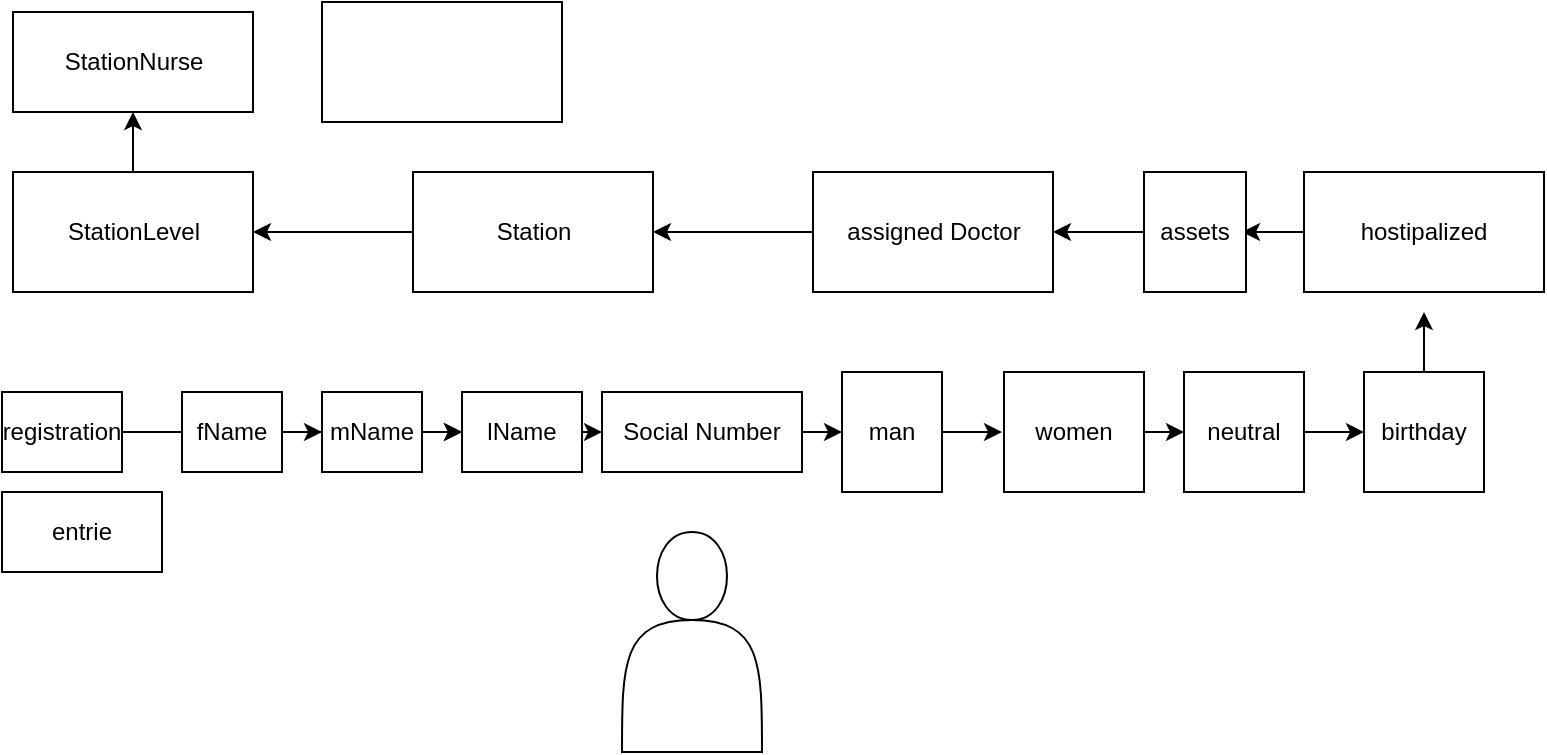 <mxfile>
    <diagram id="onLX4lxHin8hpic47FiN" name="Page-1">
        <mxGraphModel dx="581" dy="476" grid="1" gridSize="10" guides="1" tooltips="1" connect="1" arrows="1" fold="1" page="1" pageScale="1" pageWidth="827" pageHeight="1169" math="0" shadow="0">
            <root>
                <mxCell id="0"/>
                <mxCell id="1" parent="0"/>
                <mxCell id="2" value="" style="shape=actor;whiteSpace=wrap;html=1;" parent="1" vertex="1">
                    <mxGeometry x="330" y="985" width="70" height="110" as="geometry"/>
                </mxCell>
                <mxCell id="3" value="entrie" style="rounded=0;whiteSpace=wrap;html=1;" parent="1" vertex="1">
                    <mxGeometry x="20" y="965" width="80" height="40" as="geometry"/>
                </mxCell>
                <mxCell id="11" value="" style="edgeStyle=none;html=1;" parent="1" source="4" target="10" edge="1">
                    <mxGeometry relative="1" as="geometry"/>
                </mxCell>
                <mxCell id="4" value="Social Number" style="rounded=0;whiteSpace=wrap;html=1;" parent="1" vertex="1">
                    <mxGeometry x="320" y="915" width="100" height="40" as="geometry"/>
                </mxCell>
                <mxCell id="17" value="" style="edgeStyle=none;html=1;" parent="1" source="5" target="7" edge="1">
                    <mxGeometry relative="1" as="geometry"/>
                </mxCell>
                <mxCell id="5" value="registration" style="rounded=0;whiteSpace=wrap;html=1;" parent="1" vertex="1">
                    <mxGeometry x="20" y="915" width="60" height="40" as="geometry"/>
                </mxCell>
                <mxCell id="14" value="" style="edgeStyle=none;html=1;" parent="1" source="6" target="9" edge="1">
                    <mxGeometry relative="1" as="geometry"/>
                </mxCell>
                <mxCell id="6" value="fName" style="rounded=0;whiteSpace=wrap;html=1;" parent="1" vertex="1">
                    <mxGeometry x="110" y="915" width="50" height="40" as="geometry"/>
                </mxCell>
                <mxCell id="13" style="edgeStyle=none;html=1;entryX=0;entryY=0.5;entryDx=0;entryDy=0;" parent="1" source="7" target="9" edge="1">
                    <mxGeometry relative="1" as="geometry"/>
                </mxCell>
                <mxCell id="7" value="mName" style="rounded=0;whiteSpace=wrap;html=1;" parent="1" vertex="1">
                    <mxGeometry x="180" y="915" width="50" height="40" as="geometry"/>
                </mxCell>
                <mxCell id="12" style="edgeStyle=none;html=1;exitX=1;exitY=0.5;exitDx=0;exitDy=0;entryX=0;entryY=0.5;entryDx=0;entryDy=0;" parent="1" source="9" target="4" edge="1">
                    <mxGeometry relative="1" as="geometry"/>
                </mxCell>
                <mxCell id="9" value="lName" style="rounded=0;whiteSpace=wrap;html=1;" parent="1" vertex="1">
                    <mxGeometry x="250" y="915" width="60" height="40" as="geometry"/>
                </mxCell>
                <mxCell id="19" value="" style="edgeStyle=none;html=1;" parent="1" source="10" edge="1">
                    <mxGeometry relative="1" as="geometry">
                        <mxPoint x="520" y="935" as="targetPoint"/>
                    </mxGeometry>
                </mxCell>
                <mxCell id="10" value="man" style="whiteSpace=wrap;html=1;rounded=0;" parent="1" vertex="1">
                    <mxGeometry x="440" y="905" width="50" height="60" as="geometry"/>
                </mxCell>
                <mxCell id="21" value="" style="edgeStyle=none;html=1;" parent="1" source="18" target="20" edge="1">
                    <mxGeometry relative="1" as="geometry"/>
                </mxCell>
                <mxCell id="18" value="women" style="whiteSpace=wrap;html=1;rounded=0;" parent="1" vertex="1">
                    <mxGeometry x="521" y="905" width="70" height="60" as="geometry"/>
                </mxCell>
                <mxCell id="23" value="" style="edgeStyle=none;html=1;" parent="1" source="20" edge="1">
                    <mxGeometry relative="1" as="geometry">
                        <mxPoint x="701" y="935" as="targetPoint"/>
                    </mxGeometry>
                </mxCell>
                <mxCell id="20" value="neutral" style="whiteSpace=wrap;html=1;rounded=0;" parent="1" vertex="1">
                    <mxGeometry x="611" y="905" width="60" height="60" as="geometry"/>
                </mxCell>
                <mxCell id="26" value="" style="edgeStyle=none;html=1;" parent="1" source="22" edge="1">
                    <mxGeometry relative="1" as="geometry">
                        <mxPoint x="731" y="875" as="targetPoint"/>
                    </mxGeometry>
                </mxCell>
                <mxCell id="22" value="birthday" style="whiteSpace=wrap;html=1;rounded=0;" parent="1" vertex="1">
                    <mxGeometry x="701" y="905" width="60" height="60" as="geometry"/>
                </mxCell>
                <mxCell id="28" value="" style="edgeStyle=none;html=1;" parent="1" source="25" edge="1">
                    <mxGeometry relative="1" as="geometry">
                        <mxPoint x="640" y="835" as="targetPoint"/>
                    </mxGeometry>
                </mxCell>
                <mxCell id="25" value="hostipalized" style="whiteSpace=wrap;html=1;rounded=0;" parent="1" vertex="1">
                    <mxGeometry x="671" y="805" width="120" height="60" as="geometry"/>
                </mxCell>
                <mxCell id="33" value="" style="edgeStyle=none;html=1;" parent="1" source="27" target="32" edge="1">
                    <mxGeometry relative="1" as="geometry"/>
                </mxCell>
                <mxCell id="27" value="assets" style="whiteSpace=wrap;html=1;rounded=0;" parent="1" vertex="1">
                    <mxGeometry x="591" y="805" width="51" height="60" as="geometry"/>
                </mxCell>
                <mxCell id="35" value="" style="edgeStyle=none;html=1;" parent="1" source="32" target="34" edge="1">
                    <mxGeometry relative="1" as="geometry"/>
                </mxCell>
                <mxCell id="32" value="assigned Doctor" style="whiteSpace=wrap;html=1;rounded=0;" parent="1" vertex="1">
                    <mxGeometry x="425.5" y="805" width="120" height="60" as="geometry"/>
                </mxCell>
                <mxCell id="37" value="" style="edgeStyle=none;html=1;" parent="1" source="34" target="36" edge="1">
                    <mxGeometry relative="1" as="geometry"/>
                </mxCell>
                <mxCell id="34" value="Station" style="whiteSpace=wrap;html=1;rounded=0;" parent="1" vertex="1">
                    <mxGeometry x="225.5" y="805" width="120" height="60" as="geometry"/>
                </mxCell>
                <mxCell id="39" value="" style="edgeStyle=none;html=1;" parent="1" source="36" target="38" edge="1">
                    <mxGeometry relative="1" as="geometry"/>
                </mxCell>
                <mxCell id="36" value="StationLevel" style="whiteSpace=wrap;html=1;rounded=0;" parent="1" vertex="1">
                    <mxGeometry x="25.5" y="805" width="120" height="60" as="geometry"/>
                </mxCell>
                <mxCell id="41" value="" style="edgeStyle=none;html=1;" parent="1" source="38" edge="1">
                    <mxGeometry relative="1" as="geometry">
                        <mxPoint x="110" y="749.222" as="targetPoint"/>
                    </mxGeometry>
                </mxCell>
                <mxCell id="38" value="StationNurse" style="whiteSpace=wrap;html=1;rounded=0;" parent="1" vertex="1">
                    <mxGeometry x="25.5" y="725" width="120" height="50" as="geometry"/>
                </mxCell>
                <mxCell id="40" value="" style="whiteSpace=wrap;html=1;rounded=0;" parent="1" vertex="1">
                    <mxGeometry x="180" y="720" width="120" height="60" as="geometry"/>
                </mxCell>
            </root>
        </mxGraphModel>
    </diagram>
</mxfile>